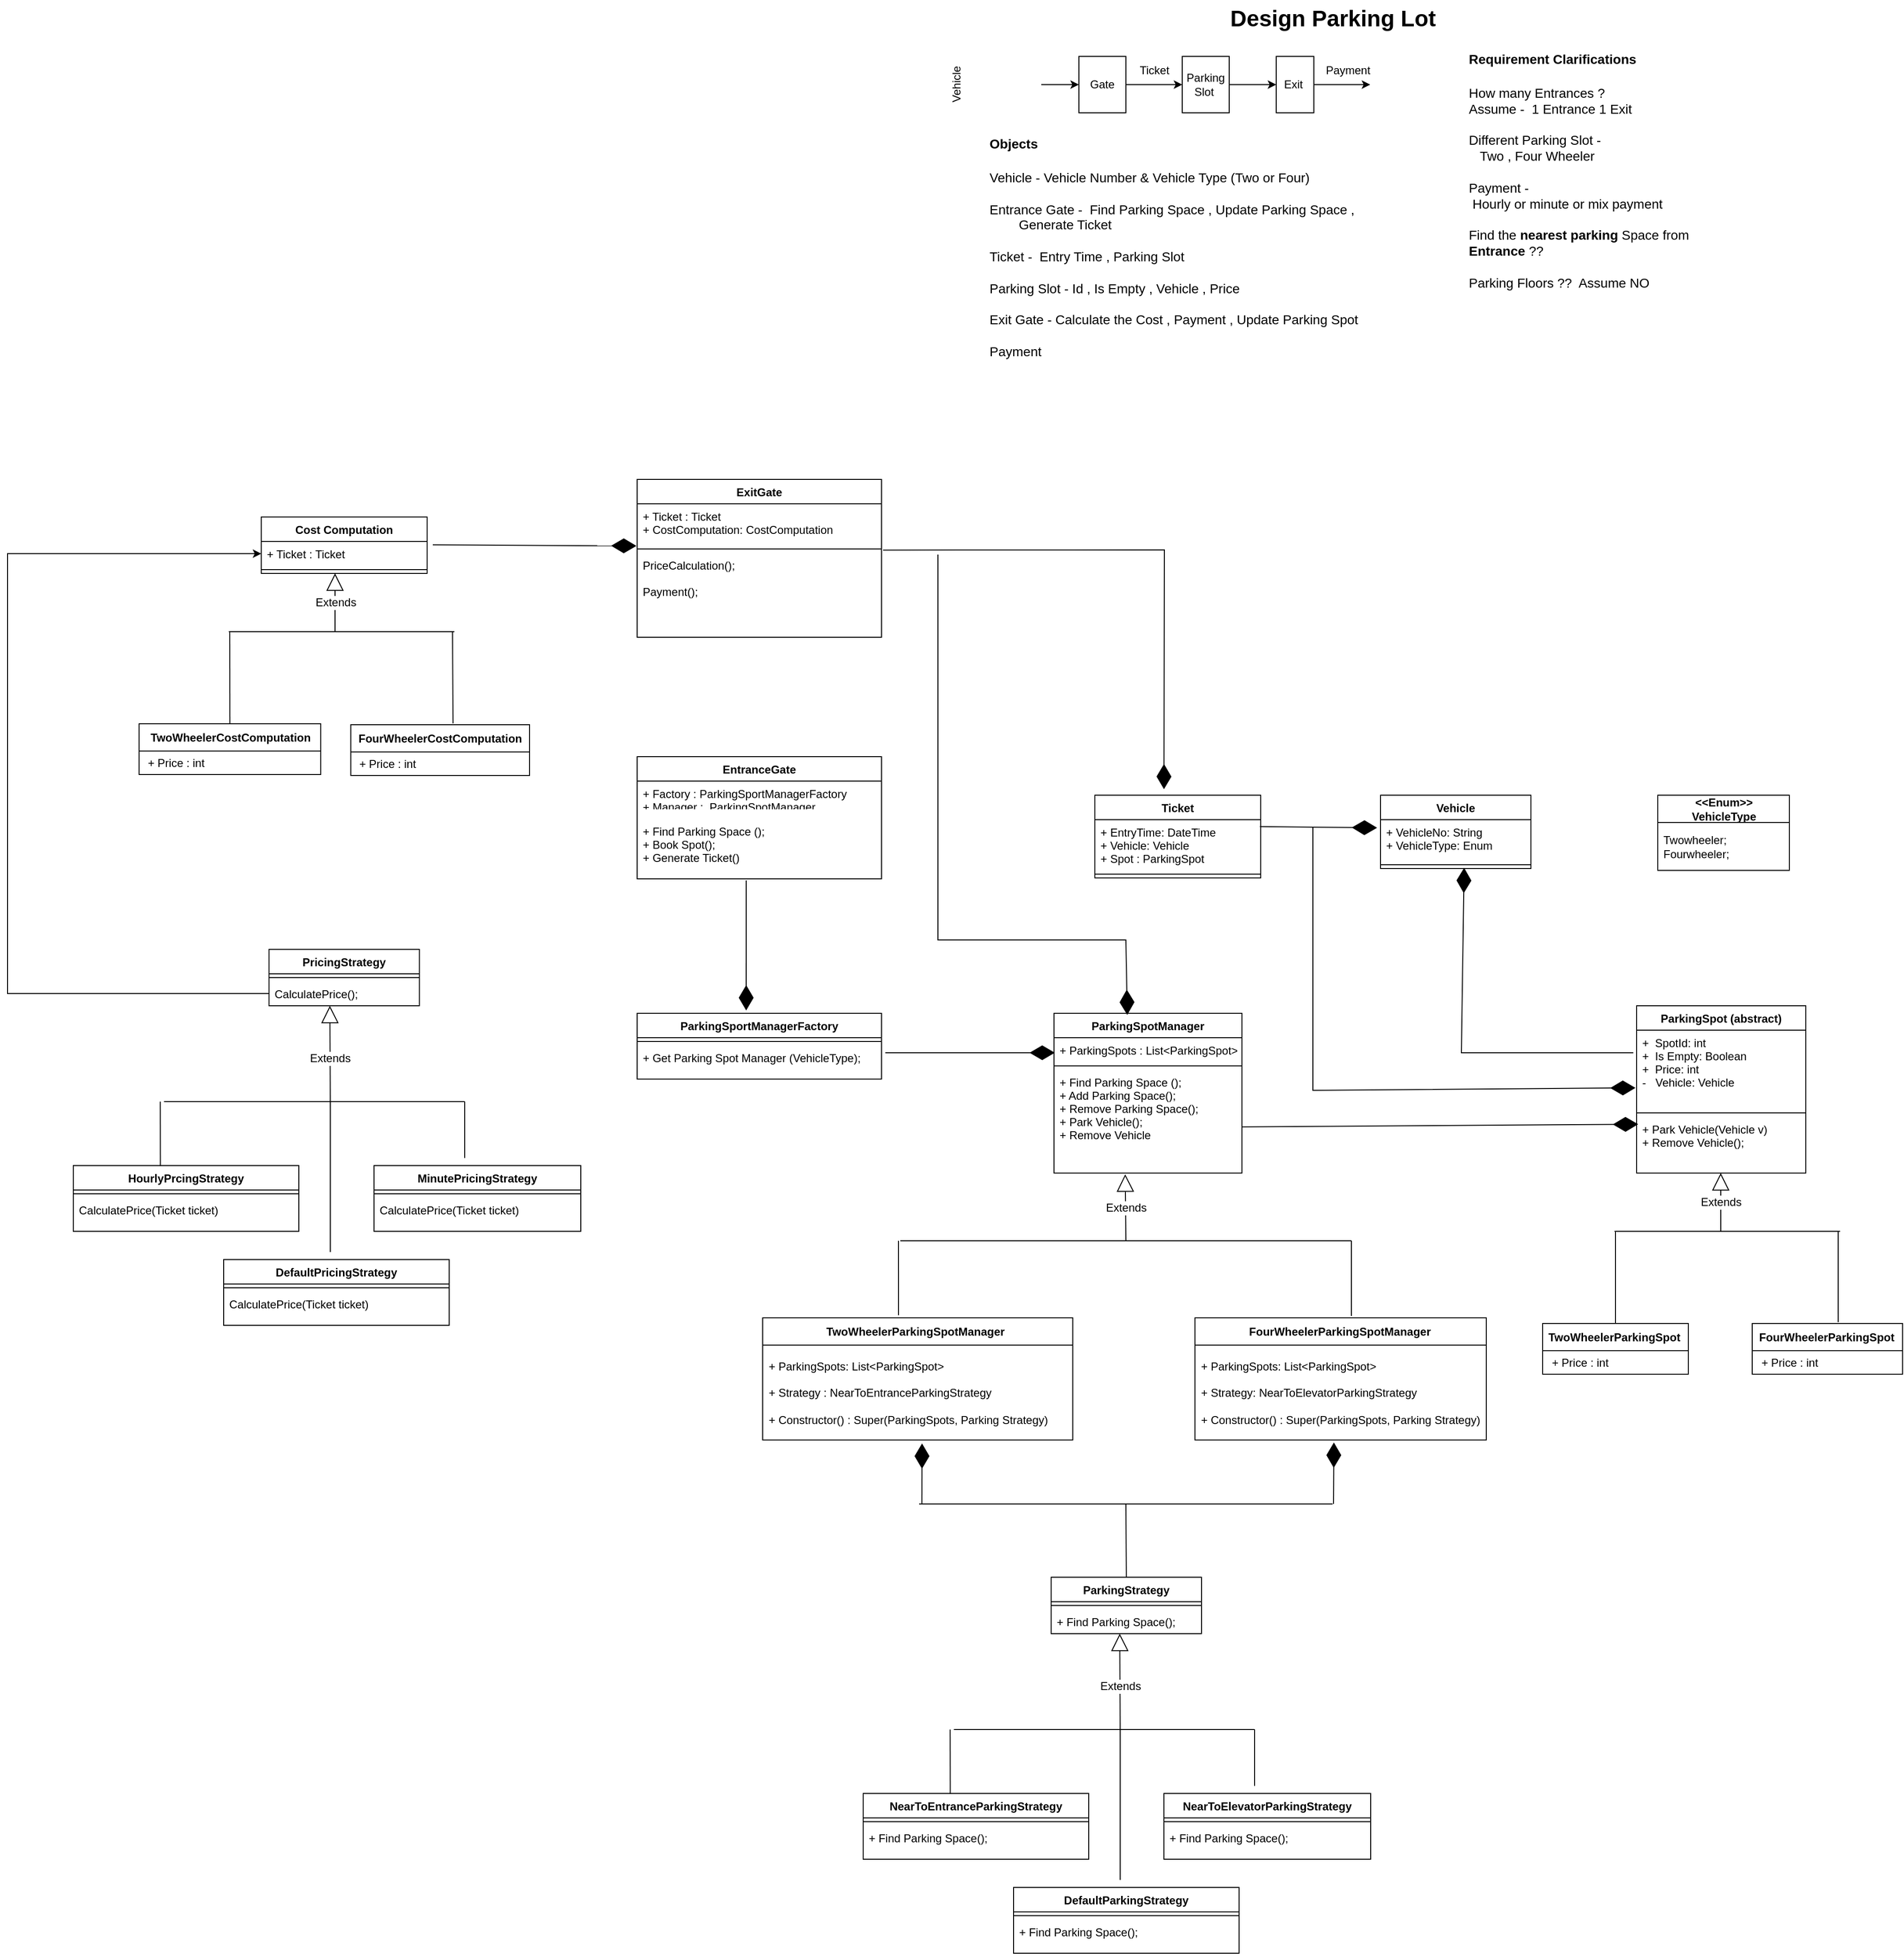 <mxfile version="20.8.8" type="github">
  <diagram name="Page-1" id="c4acf3e9-155e-7222-9cf6-157b1a14988f">
    <mxGraphModel dx="3291" dy="689" grid="1" gridSize="10" guides="1" tooltips="1" connect="1" arrows="1" fold="1" page="1" pageScale="1" pageWidth="850" pageHeight="1100" background="none" math="0" shadow="0">
      <root>
        <mxCell id="0" />
        <mxCell id="1" parent="0" />
        <mxCell id="zCFs2bRSD1R6RlgsWCKW-6" value="" style="edgeStyle=orthogonalEdgeStyle;rounded=0;orthogonalLoop=1;jettySize=auto;html=1;" edge="1" parent="1" source="zCFs2bRSD1R6RlgsWCKW-3" target="zCFs2bRSD1R6RlgsWCKW-5">
          <mxGeometry relative="1" as="geometry" />
        </mxCell>
        <mxCell id="zCFs2bRSD1R6RlgsWCKW-3" value="" style="shape=image;html=1;verticalAlign=top;verticalLabelPosition=bottom;labelBackgroundColor=#ffffff;imageAspect=0;aspect=fixed;image=https://cdn4.iconfinder.com/data/icons/transportation-and-vehicle/128/Transportation_And_Vehicle_3-10-128.png" vertex="1" parent="1">
          <mxGeometry x="30" y="50" width="80" height="80" as="geometry" />
        </mxCell>
        <mxCell id="zCFs2bRSD1R6RlgsWCKW-11" value="" style="edgeStyle=orthogonalEdgeStyle;rounded=0;orthogonalLoop=1;jettySize=auto;html=1;" edge="1" parent="1" source="zCFs2bRSD1R6RlgsWCKW-5" target="zCFs2bRSD1R6RlgsWCKW-9">
          <mxGeometry relative="1" as="geometry" />
        </mxCell>
        <mxCell id="zCFs2bRSD1R6RlgsWCKW-5" value="Gate" style="whiteSpace=wrap;html=1;" vertex="1" parent="1">
          <mxGeometry x="150" y="60" width="50" height="60" as="geometry" />
        </mxCell>
        <mxCell id="zCFs2bRSD1R6RlgsWCKW-7" value="Ticket" style="text;html=1;align=center;verticalAlign=middle;resizable=0;points=[];autosize=1;strokeColor=none;fillColor=none;" vertex="1" parent="1">
          <mxGeometry x="200" y="60" width="60" height="30" as="geometry" />
        </mxCell>
        <mxCell id="zCFs2bRSD1R6RlgsWCKW-16" value="" style="edgeStyle=orthogonalEdgeStyle;rounded=0;orthogonalLoop=1;jettySize=auto;html=1;" edge="1" parent="1" source="zCFs2bRSD1R6RlgsWCKW-9" target="zCFs2bRSD1R6RlgsWCKW-12">
          <mxGeometry relative="1" as="geometry" />
        </mxCell>
        <mxCell id="zCFs2bRSD1R6RlgsWCKW-9" value="Parking Slot&amp;nbsp;" style="whiteSpace=wrap;html=1;" vertex="1" parent="1">
          <mxGeometry x="260" y="60" width="50" height="60" as="geometry" />
        </mxCell>
        <mxCell id="zCFs2bRSD1R6RlgsWCKW-17" value="" style="edgeStyle=orthogonalEdgeStyle;rounded=0;orthogonalLoop=1;jettySize=auto;html=1;" edge="1" parent="1" source="zCFs2bRSD1R6RlgsWCKW-12" target="zCFs2bRSD1R6RlgsWCKW-14">
          <mxGeometry relative="1" as="geometry" />
        </mxCell>
        <mxCell id="zCFs2bRSD1R6RlgsWCKW-12" value="Exit&amp;nbsp;" style="whiteSpace=wrap;html=1;" vertex="1" parent="1">
          <mxGeometry x="360" y="60" width="40" height="60" as="geometry" />
        </mxCell>
        <mxCell id="zCFs2bRSD1R6RlgsWCKW-14" value="" style="shape=image;html=1;verticalAlign=top;verticalLabelPosition=bottom;labelBackgroundColor=#ffffff;imageAspect=0;aspect=fixed;image=https://cdn4.iconfinder.com/data/icons/transportation-and-vehicle/128/Transportation_And_Vehicle_3-10-128.png" vertex="1" parent="1">
          <mxGeometry x="460" y="50" width="80" height="80" as="geometry" />
        </mxCell>
        <mxCell id="zCFs2bRSD1R6RlgsWCKW-18" value="Payment" style="text;html=1;align=center;verticalAlign=middle;resizable=0;points=[];autosize=1;strokeColor=none;fillColor=none;" vertex="1" parent="1">
          <mxGeometry x="401" y="60" width="70" height="30" as="geometry" />
        </mxCell>
        <mxCell id="zCFs2bRSD1R6RlgsWCKW-19" value="&lt;h1&gt;&lt;font style=&quot;font-size: 14px;&quot;&gt;Requirement Clarifications&lt;/font&gt;&lt;/h1&gt;&lt;div&gt;&lt;font style=&quot;font-size: 14px;&quot;&gt;How many Entrances ?&lt;/font&gt;&lt;/div&gt;&lt;div&gt;&lt;font style=&quot;font-size: 14px;&quot;&gt;Assume -&amp;nbsp;&amp;nbsp;&lt;/font&gt;&lt;span style=&quot;font-size: 14px; background-color: initial;&quot;&gt;1 Entrance&amp;nbsp;&lt;/span&gt;&lt;span style=&quot;font-size: 14px; background-color: initial;&quot;&gt;1 Exit&lt;/span&gt;&lt;/div&gt;&lt;div&gt;&lt;font style=&quot;font-size: 14px;&quot;&gt;&lt;br&gt;&lt;/font&gt;&lt;/div&gt;&lt;div&gt;&lt;font style=&quot;font-size: 14px;&quot;&gt;Different Parking Slot -&amp;nbsp;&lt;/font&gt;&lt;/div&gt;&lt;div&gt;&lt;font style=&quot;font-size: 14px;&quot;&gt;&amp;nbsp; &amp;nbsp;Two , Four Wheeler&amp;nbsp;&lt;/font&gt;&lt;/div&gt;&lt;div&gt;&lt;font style=&quot;font-size: 14px;&quot;&gt;&lt;br&gt;&lt;/font&gt;&lt;/div&gt;&lt;div&gt;&lt;font style=&quot;font-size: 14px;&quot;&gt;Payment -&amp;nbsp;&lt;/font&gt;&lt;/div&gt;&lt;div&gt;&lt;font style=&quot;font-size: 14px;&quot;&gt;&amp;nbsp;Hourly or minute or mix payment&lt;/font&gt;&lt;/div&gt;&lt;div&gt;&lt;font style=&quot;font-size: 14px;&quot;&gt;&lt;br&gt;&lt;/font&gt;&lt;/div&gt;&lt;div&gt;&lt;font style=&quot;font-size: 14px;&quot;&gt;Find the &lt;b&gt;nearest parking&lt;/b&gt; Space from &lt;b&gt;Entrance &lt;/b&gt;??&lt;/font&gt;&lt;/div&gt;&lt;div&gt;&lt;font style=&quot;font-size: 14px;&quot;&gt;&lt;br&gt;&lt;/font&gt;&lt;/div&gt;&lt;div&gt;&lt;font style=&quot;font-size: 14px;&quot;&gt;Parking Floors ??&amp;nbsp; Assume NO&amp;nbsp;&lt;/font&gt;&lt;/div&gt;&lt;div&gt;&lt;font style=&quot;font-size: 14px;&quot;&gt;&lt;br&gt;&lt;/font&gt;&lt;/div&gt;&lt;div&gt;&lt;font style=&quot;font-size: 14px;&quot;&gt;&lt;br&gt;&lt;/font&gt;&lt;/div&gt;" style="text;html=1;strokeColor=none;fillColor=none;spacing=5;spacingTop=-20;whiteSpace=wrap;overflow=hidden;rounded=0;" vertex="1" parent="1">
          <mxGeometry x="560" y="40" width="280" height="280" as="geometry" />
        </mxCell>
        <mxCell id="zCFs2bRSD1R6RlgsWCKW-20" value="&lt;h1&gt;&lt;font style=&quot;font-size: 14px;&quot;&gt;Objects&lt;/font&gt;&lt;/h1&gt;&lt;div&gt;&lt;font style=&quot;font-size: 14px;&quot;&gt;Vehicle - Vehicle Number &amp;amp; Vehicle Type (Two or Four)&lt;/font&gt;&lt;/div&gt;&lt;div&gt;&lt;font style=&quot;font-size: 14px;&quot;&gt;&lt;br&gt;&lt;/font&gt;&lt;/div&gt;&lt;div&gt;&lt;span style=&quot;font-size: 14px; background-color: initial;&quot;&gt;Entrance Gate -&amp;nbsp; Find Parking Space , Update Parking Space ,&amp;nbsp; &amp;nbsp; &amp;nbsp; &amp;nbsp; &lt;span style=&quot;white-space: pre;&quot;&gt;	&lt;/span&gt;&lt;span style=&quot;white-space: pre;&quot;&gt;	&lt;/span&gt;&lt;span style=&quot;white-space: pre;&quot;&gt;	&lt;/span&gt;&amp;nbsp; &amp;nbsp;Generate Ticket&lt;/span&gt;&lt;br&gt;&lt;/div&gt;&lt;div&gt;&lt;span style=&quot;font-size: 14px; background-color: initial;&quot;&gt;&lt;br&gt;&lt;/span&gt;&lt;/div&gt;&lt;div&gt;&lt;font style=&quot;font-size: 14px;&quot;&gt;Ticket -&amp;nbsp; Entry Time , Parking Slot&amp;nbsp;&lt;br&gt;&lt;/font&gt;&lt;/div&gt;&lt;div&gt;&lt;font style=&quot;font-size: 14px;&quot;&gt;&lt;br&gt;&lt;/font&gt;&lt;/div&gt;&lt;div&gt;&lt;font style=&quot;font-size: 14px;&quot;&gt;Parking Slot - Id , Is Empty , Vehicle , Price&lt;/font&gt;&lt;/div&gt;&lt;div&gt;&lt;font style=&quot;font-size: 14px;&quot;&gt;&lt;br&gt;&lt;/font&gt;&lt;/div&gt;&lt;div&gt;&lt;font style=&quot;font-size: 14px;&quot;&gt;Exit Gate - Calculate the Cost , Payment , Update Parking Spot&lt;/font&gt;&lt;/div&gt;&lt;div&gt;&lt;font style=&quot;font-size: 14px;&quot;&gt;&lt;br&gt;&lt;/font&gt;&lt;/div&gt;&lt;div&gt;&lt;font style=&quot;font-size: 14px;&quot;&gt;Payment&lt;/font&gt;&lt;/div&gt;" style="text;html=1;strokeColor=none;fillColor=none;spacing=5;spacingTop=-20;whiteSpace=wrap;overflow=hidden;rounded=0;" vertex="1" parent="1">
          <mxGeometry x="50" y="130" width="420" height="290" as="geometry" />
        </mxCell>
        <mxCell id="zCFs2bRSD1R6RlgsWCKW-21" value="&lt;font style=&quot;&quot;&gt;&lt;span style=&quot;font-size: 24px;&quot;&gt;&lt;b&gt;Design&lt;/b&gt;&lt;/span&gt;&lt;b style=&quot;font-size: 24px;&quot;&gt;&amp;nbsp;Parking Lot&lt;/b&gt;&lt;/font&gt;" style="text;html=1;align=center;verticalAlign=middle;resizable=0;points=[];autosize=1;strokeColor=none;fillColor=none;fontSize=14;" vertex="1" parent="1">
          <mxGeometry x="300" width="240" height="40" as="geometry" />
        </mxCell>
        <mxCell id="zCFs2bRSD1R6RlgsWCKW-23" value="Vehicle" style="text;html=1;align=center;verticalAlign=middle;resizable=0;points=[];autosize=1;strokeColor=none;fillColor=none;rotation=-90;" vertex="1" parent="1">
          <mxGeometry x="-10" y="75" width="60" height="30" as="geometry" />
        </mxCell>
        <mxCell id="zCFs2bRSD1R6RlgsWCKW-37" value="ParkingSpot (abstract)" style="swimlane;fontStyle=1;align=center;verticalAlign=top;childLayout=stackLayout;horizontal=1;startSize=26;horizontalStack=0;resizeParent=1;resizeParentMax=0;resizeLast=0;collapsible=1;marginBottom=0;fontSize=12;" vertex="1" parent="1">
          <mxGeometry x="743.5" y="1070" width="180" height="178" as="geometry">
            <mxRectangle x="390" y="550" width="110" height="30" as="alternateBounds" />
          </mxGeometry>
        </mxCell>
        <mxCell id="zCFs2bRSD1R6RlgsWCKW-38" value="+  SpotId: int&#xa;+  Is Empty: Boolean&#xa;+  Price: int&#xa;-   Vehicle: Vehicle&#xa;" style="text;strokeColor=none;fillColor=none;align=left;verticalAlign=top;spacingLeft=4;spacingRight=4;overflow=hidden;rotatable=0;points=[[0,0.5],[1,0.5]];portConstraint=eastwest;fontSize=12;" vertex="1" parent="zCFs2bRSD1R6RlgsWCKW-37">
          <mxGeometry y="26" width="180" height="84" as="geometry" />
        </mxCell>
        <mxCell id="zCFs2bRSD1R6RlgsWCKW-39" value="" style="line;strokeWidth=1;fillColor=none;align=left;verticalAlign=middle;spacingTop=-1;spacingLeft=3;spacingRight=3;rotatable=0;labelPosition=right;points=[];portConstraint=eastwest;strokeColor=inherit;fontSize=12;" vertex="1" parent="zCFs2bRSD1R6RlgsWCKW-37">
          <mxGeometry y="110" width="180" height="8" as="geometry" />
        </mxCell>
        <mxCell id="zCFs2bRSD1R6RlgsWCKW-40" value="+ Park Vehicle(Vehicle v)&#xa;+ Remove Vehicle();" style="text;strokeColor=none;fillColor=none;align=left;verticalAlign=top;spacingLeft=4;spacingRight=4;overflow=hidden;rotatable=0;points=[[0,0.5],[1,0.5]];portConstraint=eastwest;fontSize=12;" vertex="1" parent="zCFs2bRSD1R6RlgsWCKW-37">
          <mxGeometry y="118" width="180" height="60" as="geometry" />
        </mxCell>
        <mxCell id="zCFs2bRSD1R6RlgsWCKW-42" value="TwoWheelerParkingSpot&amp;nbsp;" style="swimlane;fontStyle=1;align=center;verticalAlign=middle;childLayout=stackLayout;horizontal=1;startSize=29;horizontalStack=0;resizeParent=1;resizeParentMax=0;resizeLast=0;collapsible=0;marginBottom=0;html=1;fontSize=12;" vertex="1" parent="1">
          <mxGeometry x="643.5" y="1408" width="155" height="54" as="geometry" />
        </mxCell>
        <mxCell id="zCFs2bRSD1R6RlgsWCKW-44" value="&amp;nbsp;+ Price : int" style="text;html=1;strokeColor=none;fillColor=none;align=left;verticalAlign=middle;spacingLeft=4;spacingRight=4;overflow=hidden;rotatable=0;points=[[0,0.5],[1,0.5]];portConstraint=eastwest;fontSize=12;" vertex="1" parent="zCFs2bRSD1R6RlgsWCKW-42">
          <mxGeometry y="29" width="155" height="25" as="geometry" />
        </mxCell>
        <mxCell id="zCFs2bRSD1R6RlgsWCKW-45" value="FourWheelerParkingSpot&amp;nbsp;" style="swimlane;fontStyle=1;align=center;verticalAlign=middle;childLayout=stackLayout;horizontal=1;startSize=29;horizontalStack=0;resizeParent=1;resizeParentMax=0;resizeLast=0;collapsible=0;marginBottom=0;html=1;fontSize=12;" vertex="1" parent="1">
          <mxGeometry x="866.5" y="1408" width="160" height="54" as="geometry" />
        </mxCell>
        <mxCell id="zCFs2bRSD1R6RlgsWCKW-47" value="&amp;nbsp;+ Price : int" style="text;html=1;strokeColor=none;fillColor=none;align=left;verticalAlign=middle;spacingLeft=4;spacingRight=4;overflow=hidden;rotatable=0;points=[[0,0.5],[1,0.5]];portConstraint=eastwest;fontSize=12;" vertex="1" parent="zCFs2bRSD1R6RlgsWCKW-45">
          <mxGeometry y="29" width="160" height="25" as="geometry" />
        </mxCell>
        <mxCell id="zCFs2bRSD1R6RlgsWCKW-59" value="ParkingSpotManager" style="swimlane;fontStyle=1;align=center;verticalAlign=top;childLayout=stackLayout;horizontal=1;startSize=26;horizontalStack=0;resizeParent=1;resizeParentMax=0;resizeLast=0;collapsible=1;marginBottom=0;fontSize=12;" vertex="1" parent="1">
          <mxGeometry x="123.5" y="1078" width="200" height="170" as="geometry" />
        </mxCell>
        <mxCell id="zCFs2bRSD1R6RlgsWCKW-60" value="+ ParkingSpots : List&lt;ParkingSpot&gt;" style="text;strokeColor=none;fillColor=none;align=left;verticalAlign=top;spacingLeft=4;spacingRight=4;overflow=hidden;rotatable=0;points=[[0,0.5],[1,0.5]];portConstraint=eastwest;fontSize=12;" vertex="1" parent="zCFs2bRSD1R6RlgsWCKW-59">
          <mxGeometry y="26" width="200" height="26" as="geometry" />
        </mxCell>
        <mxCell id="zCFs2bRSD1R6RlgsWCKW-61" value="" style="line;strokeWidth=1;fillColor=none;align=left;verticalAlign=middle;spacingTop=-1;spacingLeft=3;spacingRight=3;rotatable=0;labelPosition=right;points=[];portConstraint=eastwest;strokeColor=inherit;fontSize=12;" vertex="1" parent="zCFs2bRSD1R6RlgsWCKW-59">
          <mxGeometry y="52" width="200" height="8" as="geometry" />
        </mxCell>
        <mxCell id="zCFs2bRSD1R6RlgsWCKW-62" value="+ Find Parking Space ();&#xa;+ Add Parking Space();&#xa;+ Remove Parking Space();&#xa;+ Park Vehicle();&#xa;+ Remove Vehicle" style="text;strokeColor=none;fillColor=none;align=left;verticalAlign=top;spacingLeft=4;spacingRight=4;overflow=hidden;rotatable=0;points=[[0,0.5],[1,0.5]];portConstraint=eastwest;fontSize=12;" vertex="1" parent="zCFs2bRSD1R6RlgsWCKW-59">
          <mxGeometry y="60" width="200" height="110" as="geometry" />
        </mxCell>
        <mxCell id="zCFs2bRSD1R6RlgsWCKW-63" value="TwoWheelerParkingSpotManager&amp;nbsp;&amp;nbsp;" style="swimlane;fontStyle=1;align=center;verticalAlign=middle;childLayout=stackLayout;horizontal=1;startSize=29;horizontalStack=0;resizeParent=1;resizeParentMax=0;resizeLast=0;collapsible=0;marginBottom=0;html=1;fontSize=12;" vertex="1" parent="1">
          <mxGeometry x="-186.5" y="1402" width="330" height="130" as="geometry" />
        </mxCell>
        <mxCell id="zCFs2bRSD1R6RlgsWCKW-64" value="+ ParkingSpots: List&amp;lt;ParkingSpot&amp;gt;&lt;br&gt;&lt;br&gt;+ Strategy : NearToEntranceParkingStrategy&lt;br&gt;&lt;br&gt;+ Constructor() : Super(ParkingSpots, Parking Strategy)" style="text;html=1;strokeColor=none;fillColor=none;align=left;verticalAlign=middle;spacingLeft=4;spacingRight=4;overflow=hidden;rotatable=0;points=[[0,0.5],[1,0.5]];portConstraint=eastwest;fontSize=12;" vertex="1" parent="zCFs2bRSD1R6RlgsWCKW-63">
          <mxGeometry y="29" width="330" height="101" as="geometry" />
        </mxCell>
        <mxCell id="zCFs2bRSD1R6RlgsWCKW-65" value="FourWheelerParkingSpotManager&amp;nbsp;" style="swimlane;fontStyle=1;align=center;verticalAlign=middle;childLayout=stackLayout;horizontal=1;startSize=29;horizontalStack=0;resizeParent=1;resizeParentMax=0;resizeLast=0;collapsible=0;marginBottom=0;html=1;fontSize=12;" vertex="1" parent="1">
          <mxGeometry x="273.5" y="1402" width="310" height="130" as="geometry" />
        </mxCell>
        <mxCell id="zCFs2bRSD1R6RlgsWCKW-66" value="+ ParkingSpots: List&amp;lt;ParkingSpot&amp;gt;&lt;br&gt;&lt;br&gt;+ Strategy: NearToElevatorParkingStrategy&lt;br&gt;&lt;br&gt;+ Constructor() : Super(ParkingSpots, Parking Strategy)" style="text;html=1;strokeColor=none;fillColor=none;align=left;verticalAlign=middle;spacingLeft=4;spacingRight=4;overflow=hidden;rotatable=0;points=[[0,0.5],[1,0.5]];portConstraint=eastwest;fontSize=12;" vertex="1" parent="zCFs2bRSD1R6RlgsWCKW-65">
          <mxGeometry y="29" width="310" height="101" as="geometry" />
        </mxCell>
        <mxCell id="zCFs2bRSD1R6RlgsWCKW-70" value="" style="endArrow=diamondThin;endFill=1;endSize=24;html=1;rounded=0;fontSize=12;entryX=0.009;entryY=0.834;entryDx=0;entryDy=0;exitX=0.998;exitY=0.281;exitDx=0;exitDy=0;exitPerimeter=0;entryPerimeter=0;" edge="1" parent="1">
          <mxGeometry width="160" relative="1" as="geometry">
            <mxPoint x="323.1" y="1198.91" as="sourcePoint" />
            <mxPoint x="745.12" y="1196.056" as="targetPoint" />
          </mxGeometry>
        </mxCell>
        <mxCell id="zCFs2bRSD1R6RlgsWCKW-72" value="ParkingStrategy" style="swimlane;fontStyle=1;align=center;verticalAlign=top;childLayout=stackLayout;horizontal=1;startSize=26;horizontalStack=0;resizeParent=1;resizeParentMax=0;resizeLast=0;collapsible=1;marginBottom=0;fontSize=12;" vertex="1" parent="1">
          <mxGeometry x="120.5" y="1678" width="160" height="60" as="geometry" />
        </mxCell>
        <mxCell id="zCFs2bRSD1R6RlgsWCKW-74" value="" style="line;strokeWidth=1;fillColor=none;align=left;verticalAlign=middle;spacingTop=-1;spacingLeft=3;spacingRight=3;rotatable=0;labelPosition=right;points=[];portConstraint=eastwest;strokeColor=inherit;fontSize=12;" vertex="1" parent="zCFs2bRSD1R6RlgsWCKW-72">
          <mxGeometry y="26" width="160" height="8" as="geometry" />
        </mxCell>
        <mxCell id="zCFs2bRSD1R6RlgsWCKW-75" value="+ Find Parking Space();" style="text;strokeColor=none;fillColor=none;align=left;verticalAlign=top;spacingLeft=4;spacingRight=4;overflow=hidden;rotatable=0;points=[[0,0.5],[1,0.5]];portConstraint=eastwest;fontSize=12;" vertex="1" parent="zCFs2bRSD1R6RlgsWCKW-72">
          <mxGeometry y="34" width="160" height="26" as="geometry" />
        </mxCell>
        <mxCell id="zCFs2bRSD1R6RlgsWCKW-76" value="NearToEntranceParkingStrategy" style="swimlane;fontStyle=1;align=center;verticalAlign=top;childLayout=stackLayout;horizontal=1;startSize=26;horizontalStack=0;resizeParent=1;resizeParentMax=0;resizeLast=0;collapsible=1;marginBottom=0;fontSize=12;" vertex="1" parent="1">
          <mxGeometry x="-79.5" y="1908" width="240" height="70" as="geometry" />
        </mxCell>
        <mxCell id="zCFs2bRSD1R6RlgsWCKW-78" value="" style="line;strokeWidth=1;fillColor=none;align=left;verticalAlign=middle;spacingTop=-1;spacingLeft=3;spacingRight=3;rotatable=0;labelPosition=right;points=[];portConstraint=eastwest;strokeColor=inherit;fontSize=12;" vertex="1" parent="zCFs2bRSD1R6RlgsWCKW-76">
          <mxGeometry y="26" width="240" height="8" as="geometry" />
        </mxCell>
        <mxCell id="zCFs2bRSD1R6RlgsWCKW-79" value="+ Find Parking Space();" style="text;strokeColor=none;fillColor=none;align=left;verticalAlign=top;spacingLeft=4;spacingRight=4;overflow=hidden;rotatable=0;points=[[0,0.5],[1,0.5]];portConstraint=eastwest;fontSize=12;" vertex="1" parent="zCFs2bRSD1R6RlgsWCKW-76">
          <mxGeometry y="34" width="240" height="36" as="geometry" />
        </mxCell>
        <mxCell id="zCFs2bRSD1R6RlgsWCKW-80" value="NearToElevatorParkingStrategy" style="swimlane;fontStyle=1;align=center;verticalAlign=top;childLayout=stackLayout;horizontal=1;startSize=26;horizontalStack=0;resizeParent=1;resizeParentMax=0;resizeLast=0;collapsible=1;marginBottom=0;fontSize=12;" vertex="1" parent="1">
          <mxGeometry x="240.5" y="1908" width="220" height="70" as="geometry" />
        </mxCell>
        <mxCell id="zCFs2bRSD1R6RlgsWCKW-81" value="" style="line;strokeWidth=1;fillColor=none;align=left;verticalAlign=middle;spacingTop=-1;spacingLeft=3;spacingRight=3;rotatable=0;labelPosition=right;points=[];portConstraint=eastwest;strokeColor=inherit;fontSize=12;" vertex="1" parent="zCFs2bRSD1R6RlgsWCKW-80">
          <mxGeometry y="26" width="220" height="8" as="geometry" />
        </mxCell>
        <mxCell id="zCFs2bRSD1R6RlgsWCKW-82" value="+ Find Parking Space();" style="text;strokeColor=none;fillColor=none;align=left;verticalAlign=top;spacingLeft=4;spacingRight=4;overflow=hidden;rotatable=0;points=[[0,0.5],[1,0.5]];portConstraint=eastwest;fontSize=12;" vertex="1" parent="zCFs2bRSD1R6RlgsWCKW-80">
          <mxGeometry y="34" width="220" height="36" as="geometry" />
        </mxCell>
        <mxCell id="zCFs2bRSD1R6RlgsWCKW-83" value="DefaultParkingStrategy" style="swimlane;fontStyle=1;align=center;verticalAlign=top;childLayout=stackLayout;horizontal=1;startSize=26;horizontalStack=0;resizeParent=1;resizeParentMax=0;resizeLast=0;collapsible=1;marginBottom=0;fontSize=12;" vertex="1" parent="1">
          <mxGeometry x="80.5" y="2008" width="240" height="70" as="geometry" />
        </mxCell>
        <mxCell id="zCFs2bRSD1R6RlgsWCKW-84" value="" style="line;strokeWidth=1;fillColor=none;align=left;verticalAlign=middle;spacingTop=-1;spacingLeft=3;spacingRight=3;rotatable=0;labelPosition=right;points=[];portConstraint=eastwest;strokeColor=inherit;fontSize=12;" vertex="1" parent="zCFs2bRSD1R6RlgsWCKW-83">
          <mxGeometry y="26" width="240" height="8" as="geometry" />
        </mxCell>
        <mxCell id="zCFs2bRSD1R6RlgsWCKW-85" value="+ Find Parking Space();" style="text;strokeColor=none;fillColor=none;align=left;verticalAlign=top;spacingLeft=4;spacingRight=4;overflow=hidden;rotatable=0;points=[[0,0.5],[1,0.5]];portConstraint=eastwest;fontSize=12;" vertex="1" parent="zCFs2bRSD1R6RlgsWCKW-83">
          <mxGeometry y="34" width="240" height="36" as="geometry" />
        </mxCell>
        <mxCell id="zCFs2bRSD1R6RlgsWCKW-89" value="" style="endArrow=diamondThin;endFill=1;endSize=24;html=1;rounded=0;fontSize=12;entryX=0.514;entryY=1.036;entryDx=0;entryDy=0;entryPerimeter=0;" edge="1" parent="1" target="zCFs2bRSD1R6RlgsWCKW-64">
          <mxGeometry width="160" relative="1" as="geometry">
            <mxPoint x="-17" y="1600" as="sourcePoint" />
            <mxPoint x="753.5" y="1216.656" as="targetPoint" />
          </mxGeometry>
        </mxCell>
        <mxCell id="zCFs2bRSD1R6RlgsWCKW-90" value="" style="endArrow=diamondThin;endFill=1;endSize=24;html=1;rounded=0;fontSize=12;entryX=0.477;entryY=1.026;entryDx=0;entryDy=0;entryPerimeter=0;" edge="1" parent="1" target="zCFs2bRSD1R6RlgsWCKW-66">
          <mxGeometry width="160" relative="1" as="geometry">
            <mxPoint x="421" y="1600" as="sourcePoint" />
            <mxPoint x="-6.88" y="1545.636" as="targetPoint" />
          </mxGeometry>
        </mxCell>
        <mxCell id="zCFs2bRSD1R6RlgsWCKW-91" value="Vehicle" style="swimlane;fontStyle=1;align=center;verticalAlign=top;childLayout=stackLayout;horizontal=1;startSize=26;horizontalStack=0;resizeParent=1;resizeParentMax=0;resizeLast=0;collapsible=1;marginBottom=0;fontSize=12;" vertex="1" parent="1">
          <mxGeometry x="471" y="846" width="160" height="78" as="geometry" />
        </mxCell>
        <mxCell id="zCFs2bRSD1R6RlgsWCKW-92" value="+ VehicleNo: String&#xa;+ VehicleType: Enum" style="text;strokeColor=none;fillColor=none;align=left;verticalAlign=top;spacingLeft=4;spacingRight=4;overflow=hidden;rotatable=0;points=[[0,0.5],[1,0.5]];portConstraint=eastwest;fontSize=12;" vertex="1" parent="zCFs2bRSD1R6RlgsWCKW-91">
          <mxGeometry y="26" width="160" height="44" as="geometry" />
        </mxCell>
        <mxCell id="zCFs2bRSD1R6RlgsWCKW-93" value="" style="line;strokeWidth=1;fillColor=none;align=left;verticalAlign=middle;spacingTop=-1;spacingLeft=3;spacingRight=3;rotatable=0;labelPosition=right;points=[];portConstraint=eastwest;strokeColor=inherit;fontSize=12;" vertex="1" parent="zCFs2bRSD1R6RlgsWCKW-91">
          <mxGeometry y="70" width="160" height="8" as="geometry" />
        </mxCell>
        <mxCell id="zCFs2bRSD1R6RlgsWCKW-95" value="&amp;lt;&amp;lt;Enum&amp;gt;&amp;gt;&lt;br&gt;VehicleType" style="swimlane;fontStyle=1;align=center;verticalAlign=middle;childLayout=stackLayout;horizontal=1;startSize=29;horizontalStack=0;resizeParent=1;resizeParentMax=0;resizeLast=0;collapsible=0;marginBottom=0;html=1;fontSize=12;" vertex="1" parent="1">
          <mxGeometry x="766" y="846" width="140" height="80" as="geometry" />
        </mxCell>
        <mxCell id="zCFs2bRSD1R6RlgsWCKW-97" value="Twowheeler;&lt;br&gt;Fourwheeler;" style="text;html=1;strokeColor=none;fillColor=none;align=left;verticalAlign=middle;spacingLeft=4;spacingRight=4;overflow=hidden;rotatable=0;points=[[0,0.5],[1,0.5]];portConstraint=eastwest;fontSize=12;" vertex="1" parent="zCFs2bRSD1R6RlgsWCKW-95">
          <mxGeometry y="29" width="140" height="51" as="geometry" />
        </mxCell>
        <mxCell id="zCFs2bRSD1R6RlgsWCKW-98" value="" style="endArrow=diamondThin;endFill=1;endSize=24;html=1;rounded=0;fontSize=12;entryX=0.556;entryY=0.913;entryDx=0;entryDy=0;entryPerimeter=0;" edge="1" parent="1" target="zCFs2bRSD1R6RlgsWCKW-93">
          <mxGeometry width="160" relative="1" as="geometry">
            <mxPoint x="740" y="1120" as="sourcePoint" />
            <mxPoint x="570" y="930" as="targetPoint" />
            <Array as="points">
              <mxPoint x="557" y="1120" />
            </Array>
          </mxGeometry>
        </mxCell>
        <mxCell id="zCFs2bRSD1R6RlgsWCKW-99" value="Ticket" style="swimlane;fontStyle=1;align=center;verticalAlign=top;childLayout=stackLayout;horizontal=1;startSize=26;horizontalStack=0;resizeParent=1;resizeParentMax=0;resizeLast=0;collapsible=1;marginBottom=0;fontSize=12;" vertex="1" parent="1">
          <mxGeometry x="167" y="846" width="176.5" height="88" as="geometry" />
        </mxCell>
        <mxCell id="zCFs2bRSD1R6RlgsWCKW-100" value="+ EntryTime: DateTime&#xa;+ Vehicle: Vehicle&#xa;+ Spot : ParkingSpot&#xa;" style="text;strokeColor=none;fillColor=none;align=left;verticalAlign=top;spacingLeft=4;spacingRight=4;overflow=hidden;rotatable=0;points=[[0,0.5],[1,0.5]];portConstraint=eastwest;fontSize=12;" vertex="1" parent="zCFs2bRSD1R6RlgsWCKW-99">
          <mxGeometry y="26" width="176.5" height="54" as="geometry" />
        </mxCell>
        <mxCell id="zCFs2bRSD1R6RlgsWCKW-101" value="" style="line;strokeWidth=1;fillColor=none;align=left;verticalAlign=middle;spacingTop=-1;spacingLeft=3;spacingRight=3;rotatable=0;labelPosition=right;points=[];portConstraint=eastwest;strokeColor=inherit;fontSize=12;" vertex="1" parent="zCFs2bRSD1R6RlgsWCKW-99">
          <mxGeometry y="80" width="176.5" height="8" as="geometry" />
        </mxCell>
        <mxCell id="zCFs2bRSD1R6RlgsWCKW-103" value="" style="endArrow=diamondThin;endFill=1;endSize=24;html=1;rounded=0;fontSize=12;entryX=-0.023;entryY=0.197;entryDx=0;entryDy=0;exitX=0.995;exitY=0.136;exitDx=0;exitDy=0;exitPerimeter=0;entryPerimeter=0;" edge="1" parent="1" source="zCFs2bRSD1R6RlgsWCKW-100" target="zCFs2bRSD1R6RlgsWCKW-92">
          <mxGeometry width="160" relative="1" as="geometry">
            <mxPoint x="837.38" y="1078.042" as="sourcePoint" />
            <mxPoint x="567.36" y="934" as="targetPoint" />
          </mxGeometry>
        </mxCell>
        <mxCell id="zCFs2bRSD1R6RlgsWCKW-104" value="" style="endArrow=diamondThin;endFill=1;endSize=24;html=1;rounded=0;fontSize=12;entryX=-0.001;entryY=0.254;entryDx=0;entryDy=0;entryPerimeter=0;" edge="1" parent="1">
          <mxGeometry width="160" relative="1" as="geometry">
            <mxPoint x="399" y="880" as="sourcePoint" />
            <mxPoint x="742.32" y="1157.336" as="targetPoint" />
            <Array as="points">
              <mxPoint x="399" y="1160" />
            </Array>
          </mxGeometry>
        </mxCell>
        <mxCell id="zCFs2bRSD1R6RlgsWCKW-105" value="" style="endArrow=none;html=1;rounded=0;fontSize=12;exitX=0.438;exitY=-0.021;exitDx=0;exitDy=0;exitPerimeter=0;" edge="1" parent="1" source="zCFs2bRSD1R6RlgsWCKW-63">
          <mxGeometry width="50" height="50" relative="1" as="geometry">
            <mxPoint x="290" y="1400" as="sourcePoint" />
            <mxPoint x="-42" y="1320" as="targetPoint" />
          </mxGeometry>
        </mxCell>
        <mxCell id="zCFs2bRSD1R6RlgsWCKW-106" value="" style="endArrow=none;html=1;rounded=0;fontSize=12;" edge="1" parent="1">
          <mxGeometry width="50" height="50" relative="1" as="geometry">
            <mxPoint x="-40" y="1320" as="sourcePoint" />
            <mxPoint x="440" y="1320" as="targetPoint" />
          </mxGeometry>
        </mxCell>
        <mxCell id="zCFs2bRSD1R6RlgsWCKW-107" value="" style="endArrow=none;html=1;rounded=0;fontSize=12;" edge="1" parent="1">
          <mxGeometry width="50" height="50" relative="1" as="geometry">
            <mxPoint x="440" y="1400" as="sourcePoint" />
            <mxPoint x="440" y="1320" as="targetPoint" />
          </mxGeometry>
        </mxCell>
        <mxCell id="zCFs2bRSD1R6RlgsWCKW-108" value="Extends" style="endArrow=block;endSize=16;endFill=0;html=1;rounded=0;fontSize=12;entryX=0.379;entryY=1.012;entryDx=0;entryDy=0;entryPerimeter=0;" edge="1" parent="1" target="zCFs2bRSD1R6RlgsWCKW-62">
          <mxGeometry width="160" relative="1" as="geometry">
            <mxPoint x="200" y="1320" as="sourcePoint" />
            <mxPoint x="400" y="1610" as="targetPoint" />
          </mxGeometry>
        </mxCell>
        <mxCell id="zCFs2bRSD1R6RlgsWCKW-112" value="Extends" style="endArrow=block;endSize=16;endFill=0;html=1;rounded=0;fontSize=12;entryX=0.379;entryY=1.012;entryDx=0;entryDy=0;entryPerimeter=0;" edge="1" parent="1">
          <mxGeometry width="160" relative="1" as="geometry">
            <mxPoint x="833" y="1310" as="sourcePoint" />
            <mxPoint x="833.0" y="1248" as="targetPoint" />
          </mxGeometry>
        </mxCell>
        <mxCell id="zCFs2bRSD1R6RlgsWCKW-113" value="" style="endArrow=none;html=1;rounded=0;fontSize=12;exitX=0.5;exitY=0;exitDx=0;exitDy=0;" edge="1" parent="1" source="zCFs2bRSD1R6RlgsWCKW-42">
          <mxGeometry width="50" height="50" relative="1" as="geometry">
            <mxPoint x="631.04" y="1389.27" as="sourcePoint" />
            <mxPoint x="721" y="1310" as="targetPoint" />
          </mxGeometry>
        </mxCell>
        <mxCell id="zCFs2bRSD1R6RlgsWCKW-114" value="" style="endArrow=none;html=1;rounded=0;fontSize=12;" edge="1" parent="1">
          <mxGeometry width="50" height="50" relative="1" as="geometry">
            <mxPoint x="720" y="1310" as="sourcePoint" />
            <mxPoint x="960" y="1310" as="targetPoint" />
          </mxGeometry>
        </mxCell>
        <mxCell id="zCFs2bRSD1R6RlgsWCKW-115" value="" style="endArrow=none;html=1;rounded=0;fontSize=12;exitX=0.572;exitY=-0.025;exitDx=0;exitDy=0;exitPerimeter=0;" edge="1" parent="1" source="zCFs2bRSD1R6RlgsWCKW-45">
          <mxGeometry width="50" height="50" relative="1" as="geometry">
            <mxPoint x="1113" y="1390.0" as="sourcePoint" />
            <mxPoint x="958" y="1310" as="targetPoint" />
          </mxGeometry>
        </mxCell>
        <mxCell id="zCFs2bRSD1R6RlgsWCKW-120" value="Extends" style="endArrow=block;endSize=16;endFill=0;html=1;rounded=0;fontSize=12;entryX=0.379;entryY=1.012;entryDx=0;entryDy=0;entryPerimeter=0;" edge="1" parent="1">
          <mxGeometry width="160" relative="1" as="geometry">
            <mxPoint x="194" y="1850" as="sourcePoint" />
            <mxPoint x="193.5" y="1738" as="targetPoint" />
          </mxGeometry>
        </mxCell>
        <mxCell id="zCFs2bRSD1R6RlgsWCKW-121" value="" style="endArrow=none;html=1;rounded=0;fontSize=12;exitX=0.386;exitY=0.009;exitDx=0;exitDy=0;exitPerimeter=0;" edge="1" parent="1" source="zCFs2bRSD1R6RlgsWCKW-76">
          <mxGeometry width="50" height="50" relative="1" as="geometry">
            <mxPoint x="81.5" y="1938" as="sourcePoint" />
            <mxPoint x="13" y="1840" as="targetPoint" />
          </mxGeometry>
        </mxCell>
        <mxCell id="zCFs2bRSD1R6RlgsWCKW-122" value="" style="endArrow=none;html=1;rounded=0;fontSize=12;" edge="1" parent="1">
          <mxGeometry width="50" height="50" relative="1" as="geometry">
            <mxPoint x="17" y="1840" as="sourcePoint" />
            <mxPoint x="337" y="1840" as="targetPoint" />
          </mxGeometry>
        </mxCell>
        <mxCell id="zCFs2bRSD1R6RlgsWCKW-123" value="" style="endArrow=none;html=1;rounded=0;fontSize=12;" edge="1" parent="1">
          <mxGeometry width="50" height="50" relative="1" as="geometry">
            <mxPoint x="337" y="1900" as="sourcePoint" />
            <mxPoint x="337" y="1840" as="targetPoint" />
          </mxGeometry>
        </mxCell>
        <mxCell id="zCFs2bRSD1R6RlgsWCKW-124" value="" style="endArrow=none;html=1;rounded=0;fontSize=12;" edge="1" parent="1">
          <mxGeometry width="50" height="50" relative="1" as="geometry">
            <mxPoint x="194" y="2000" as="sourcePoint" />
            <mxPoint x="194" y="1840" as="targetPoint" />
          </mxGeometry>
        </mxCell>
        <mxCell id="zCFs2bRSD1R6RlgsWCKW-125" value="" style="endArrow=none;html=1;rounded=0;fontSize=12;" edge="1" parent="1">
          <mxGeometry width="50" height="50" relative="1" as="geometry">
            <mxPoint x="-20" y="1600" as="sourcePoint" />
            <mxPoint x="420" y="1600" as="targetPoint" />
          </mxGeometry>
        </mxCell>
        <mxCell id="zCFs2bRSD1R6RlgsWCKW-126" value="" style="endArrow=none;html=1;rounded=0;fontSize=12;entryX=0.5;entryY=0;entryDx=0;entryDy=0;" edge="1" parent="1" target="zCFs2bRSD1R6RlgsWCKW-72">
          <mxGeometry width="50" height="50" relative="1" as="geometry">
            <mxPoint x="200" y="1600" as="sourcePoint" />
            <mxPoint x="731" y="1320.0" as="targetPoint" />
          </mxGeometry>
        </mxCell>
        <mxCell id="zCFs2bRSD1R6RlgsWCKW-127" value="ParkingSportManagerFactory" style="swimlane;fontStyle=1;align=center;verticalAlign=top;childLayout=stackLayout;horizontal=1;startSize=26;horizontalStack=0;resizeParent=1;resizeParentMax=0;resizeLast=0;collapsible=1;marginBottom=0;fontSize=12;" vertex="1" parent="1">
          <mxGeometry x="-320" y="1078" width="260" height="70" as="geometry" />
        </mxCell>
        <mxCell id="zCFs2bRSD1R6RlgsWCKW-129" value="" style="line;strokeWidth=1;fillColor=none;align=left;verticalAlign=middle;spacingTop=-1;spacingLeft=3;spacingRight=3;rotatable=0;labelPosition=right;points=[];portConstraint=eastwest;strokeColor=inherit;fontSize=12;" vertex="1" parent="zCFs2bRSD1R6RlgsWCKW-127">
          <mxGeometry y="26" width="260" height="8" as="geometry" />
        </mxCell>
        <mxCell id="zCFs2bRSD1R6RlgsWCKW-130" value="+ Get Parking Spot Manager (VehicleType);" style="text;strokeColor=none;fillColor=none;align=left;verticalAlign=top;spacingLeft=4;spacingRight=4;overflow=hidden;rotatable=0;points=[[0,0.5],[1,0.5]];portConstraint=eastwest;fontSize=12;" vertex="1" parent="zCFs2bRSD1R6RlgsWCKW-127">
          <mxGeometry y="34" width="260" height="36" as="geometry" />
        </mxCell>
        <mxCell id="zCFs2bRSD1R6RlgsWCKW-131" value="" style="endArrow=diamondThin;endFill=1;endSize=24;html=1;rounded=0;fontSize=12;entryX=0;entryY=0.5;entryDx=0;entryDy=0;" edge="1" parent="1">
          <mxGeometry width="160" relative="1" as="geometry">
            <mxPoint x="-56" y="1120" as="sourcePoint" />
            <mxPoint x="124.5" y="1120" as="targetPoint" />
          </mxGeometry>
        </mxCell>
        <mxCell id="zCFs2bRSD1R6RlgsWCKW-132" value="EntranceGate" style="swimlane;fontStyle=1;align=center;verticalAlign=top;childLayout=stackLayout;horizontal=1;startSize=26;horizontalStack=0;resizeParent=1;resizeParentMax=0;resizeLast=0;collapsible=1;marginBottom=0;fontSize=12;" vertex="1" parent="1">
          <mxGeometry x="-320" y="805" width="260" height="130" as="geometry" />
        </mxCell>
        <mxCell id="zCFs2bRSD1R6RlgsWCKW-133" value="+ Factory : ParkingSportManagerFactory&#xa;+ Manager :  ParkingSpotManager" style="text;strokeColor=none;fillColor=none;align=left;verticalAlign=top;spacingLeft=4;spacingRight=4;overflow=hidden;rotatable=0;points=[[0,0.5],[1,0.5]];portConstraint=eastwest;fontSize=12;" vertex="1" parent="zCFs2bRSD1R6RlgsWCKW-132">
          <mxGeometry y="26" width="260" height="26" as="geometry" />
        </mxCell>
        <mxCell id="zCFs2bRSD1R6RlgsWCKW-135" value="&#xa;+ Find Parking Space ();&#xa;+ Book Spot();&#xa;+ Generate Ticket()&#xa;&#xa;" style="text;strokeColor=none;fillColor=none;align=left;verticalAlign=top;spacingLeft=4;spacingRight=4;overflow=hidden;rotatable=0;points=[[0,0.5],[1,0.5]];portConstraint=eastwest;fontSize=12;" vertex="1" parent="zCFs2bRSD1R6RlgsWCKW-132">
          <mxGeometry y="52" width="260" height="78" as="geometry" />
        </mxCell>
        <mxCell id="zCFs2bRSD1R6RlgsWCKW-136" value="" style="endArrow=diamondThin;endFill=1;endSize=24;html=1;rounded=0;fontSize=12;exitX=0.454;exitY=1.021;exitDx=0;exitDy=0;exitPerimeter=0;" edge="1" parent="1">
          <mxGeometry width="160" relative="1" as="geometry">
            <mxPoint x="-203.96" y="936.638" as="sourcePoint" />
            <mxPoint x="-204" y="1075" as="targetPoint" />
          </mxGeometry>
        </mxCell>
        <mxCell id="zCFs2bRSD1R6RlgsWCKW-141" value="ExitGate" style="swimlane;fontStyle=1;align=center;verticalAlign=top;childLayout=stackLayout;horizontal=1;startSize=26;horizontalStack=0;resizeParent=1;resizeParentMax=0;resizeLast=0;collapsible=1;marginBottom=0;fontSize=12;" vertex="1" parent="1">
          <mxGeometry x="-320" y="510" width="260" height="168" as="geometry" />
        </mxCell>
        <mxCell id="zCFs2bRSD1R6RlgsWCKW-142" value="+ Ticket : Ticket&#xa;+ CostComputation: CostComputation" style="text;strokeColor=none;fillColor=none;align=left;verticalAlign=top;spacingLeft=4;spacingRight=4;overflow=hidden;rotatable=0;points=[[0,0.5],[1,0.5]];portConstraint=eastwest;fontSize=12;" vertex="1" parent="zCFs2bRSD1R6RlgsWCKW-141">
          <mxGeometry y="26" width="260" height="44" as="geometry" />
        </mxCell>
        <mxCell id="zCFs2bRSD1R6RlgsWCKW-143" value="" style="line;strokeWidth=1;fillColor=none;align=left;verticalAlign=middle;spacingTop=-1;spacingLeft=3;spacingRight=3;rotatable=0;labelPosition=right;points=[];portConstraint=eastwest;strokeColor=inherit;fontSize=12;" vertex="1" parent="zCFs2bRSD1R6RlgsWCKW-141">
          <mxGeometry y="70" width="260" height="8" as="geometry" />
        </mxCell>
        <mxCell id="zCFs2bRSD1R6RlgsWCKW-144" value="PriceCalculation();&#xa;&#xa;Payment();" style="text;strokeColor=none;fillColor=none;align=left;verticalAlign=top;spacingLeft=4;spacingRight=4;overflow=hidden;rotatable=0;points=[[0,0.5],[1,0.5]];portConstraint=eastwest;fontSize=12;" vertex="1" parent="zCFs2bRSD1R6RlgsWCKW-141">
          <mxGeometry y="78" width="260" height="90" as="geometry" />
        </mxCell>
        <mxCell id="zCFs2bRSD1R6RlgsWCKW-149" value="Cost Computation" style="swimlane;fontStyle=1;align=center;verticalAlign=top;childLayout=stackLayout;horizontal=1;startSize=26;horizontalStack=0;resizeParent=1;resizeParentMax=0;resizeLast=0;collapsible=1;marginBottom=0;fontSize=12;" vertex="1" parent="1">
          <mxGeometry x="-720" y="550" width="176.5" height="60" as="geometry" />
        </mxCell>
        <mxCell id="zCFs2bRSD1R6RlgsWCKW-150" value="+ Ticket : Ticket" style="text;strokeColor=none;fillColor=none;align=left;verticalAlign=top;spacingLeft=4;spacingRight=4;overflow=hidden;rotatable=0;points=[[0,0.5],[1,0.5]];portConstraint=eastwest;fontSize=12;" vertex="1" parent="zCFs2bRSD1R6RlgsWCKW-149">
          <mxGeometry y="26" width="176.5" height="26" as="geometry" />
        </mxCell>
        <mxCell id="zCFs2bRSD1R6RlgsWCKW-151" value="" style="line;strokeWidth=1;fillColor=none;align=left;verticalAlign=middle;spacingTop=-1;spacingLeft=3;spacingRight=3;rotatable=0;labelPosition=right;points=[];portConstraint=eastwest;strokeColor=inherit;fontSize=12;" vertex="1" parent="zCFs2bRSD1R6RlgsWCKW-149">
          <mxGeometry y="52" width="176.5" height="8" as="geometry" />
        </mxCell>
        <mxCell id="zCFs2bRSD1R6RlgsWCKW-157" value="TwoWheelerCostComputation" style="swimlane;fontStyle=1;align=center;verticalAlign=middle;childLayout=stackLayout;horizontal=1;startSize=29;horizontalStack=0;resizeParent=1;resizeParentMax=0;resizeLast=0;collapsible=0;marginBottom=0;html=1;fontSize=12;" vertex="1" parent="1">
          <mxGeometry x="-850" y="770" width="193.25" height="54" as="geometry" />
        </mxCell>
        <mxCell id="zCFs2bRSD1R6RlgsWCKW-158" value="&amp;nbsp;+ Price : int" style="text;html=1;strokeColor=none;fillColor=none;align=left;verticalAlign=middle;spacingLeft=4;spacingRight=4;overflow=hidden;rotatable=0;points=[[0,0.5],[1,0.5]];portConstraint=eastwest;fontSize=12;" vertex="1" parent="zCFs2bRSD1R6RlgsWCKW-157">
          <mxGeometry y="29" width="193.25" height="25" as="geometry" />
        </mxCell>
        <mxCell id="zCFs2bRSD1R6RlgsWCKW-159" value="FourWheelerCostComputation" style="swimlane;fontStyle=1;align=center;verticalAlign=middle;childLayout=stackLayout;horizontal=1;startSize=29;horizontalStack=0;resizeParent=1;resizeParentMax=0;resizeLast=0;collapsible=0;marginBottom=0;html=1;fontSize=12;" vertex="1" parent="1">
          <mxGeometry x="-624.75" y="771" width="190.25" height="54" as="geometry" />
        </mxCell>
        <mxCell id="zCFs2bRSD1R6RlgsWCKW-160" value="&amp;nbsp;+ Price : int" style="text;html=1;strokeColor=none;fillColor=none;align=left;verticalAlign=middle;spacingLeft=4;spacingRight=4;overflow=hidden;rotatable=0;points=[[0,0.5],[1,0.5]];portConstraint=eastwest;fontSize=12;" vertex="1" parent="zCFs2bRSD1R6RlgsWCKW-159">
          <mxGeometry y="29" width="190.25" height="25" as="geometry" />
        </mxCell>
        <mxCell id="zCFs2bRSD1R6RlgsWCKW-161" value="Extends" style="endArrow=block;endSize=16;endFill=0;html=1;rounded=0;fontSize=12;entryX=0.379;entryY=1.012;entryDx=0;entryDy=0;entryPerimeter=0;" edge="1" parent="1">
          <mxGeometry width="160" relative="1" as="geometry">
            <mxPoint x="-641.5" y="672" as="sourcePoint" />
            <mxPoint x="-641.5" y="610" as="targetPoint" />
          </mxGeometry>
        </mxCell>
        <mxCell id="zCFs2bRSD1R6RlgsWCKW-162" value="" style="endArrow=none;html=1;rounded=0;fontSize=12;exitX=0.5;exitY=0;exitDx=0;exitDy=0;" edge="1" parent="1" source="zCFs2bRSD1R6RlgsWCKW-157">
          <mxGeometry width="50" height="50" relative="1" as="geometry">
            <mxPoint x="-843.46" y="751.27" as="sourcePoint" />
            <mxPoint x="-753.5" y="672" as="targetPoint" />
          </mxGeometry>
        </mxCell>
        <mxCell id="zCFs2bRSD1R6RlgsWCKW-163" value="" style="endArrow=none;html=1;rounded=0;fontSize=12;" edge="1" parent="1">
          <mxGeometry width="50" height="50" relative="1" as="geometry">
            <mxPoint x="-754.5" y="672" as="sourcePoint" />
            <mxPoint x="-514.5" y="672" as="targetPoint" />
          </mxGeometry>
        </mxCell>
        <mxCell id="zCFs2bRSD1R6RlgsWCKW-164" value="" style="endArrow=none;html=1;rounded=0;fontSize=12;exitX=0.572;exitY=-0.025;exitDx=0;exitDy=0;exitPerimeter=0;" edge="1" parent="1" source="zCFs2bRSD1R6RlgsWCKW-159">
          <mxGeometry width="50" height="50" relative="1" as="geometry">
            <mxPoint x="-361.5" y="752.0" as="sourcePoint" />
            <mxPoint x="-516.5" y="672" as="targetPoint" />
          </mxGeometry>
        </mxCell>
        <mxCell id="zCFs2bRSD1R6RlgsWCKW-165" value="PricingStrategy" style="swimlane;fontStyle=1;align=center;verticalAlign=top;childLayout=stackLayout;horizontal=1;startSize=26;horizontalStack=0;resizeParent=1;resizeParentMax=0;resizeLast=0;collapsible=1;marginBottom=0;fontSize=12;" vertex="1" parent="1">
          <mxGeometry x="-711.75" y="1010" width="160" height="60" as="geometry" />
        </mxCell>
        <mxCell id="zCFs2bRSD1R6RlgsWCKW-166" value="" style="line;strokeWidth=1;fillColor=none;align=left;verticalAlign=middle;spacingTop=-1;spacingLeft=3;spacingRight=3;rotatable=0;labelPosition=right;points=[];portConstraint=eastwest;strokeColor=inherit;fontSize=12;" vertex="1" parent="zCFs2bRSD1R6RlgsWCKW-165">
          <mxGeometry y="26" width="160" height="8" as="geometry" />
        </mxCell>
        <mxCell id="zCFs2bRSD1R6RlgsWCKW-167" value="CalculatePrice();" style="text;strokeColor=none;fillColor=none;align=left;verticalAlign=top;spacingLeft=4;spacingRight=4;overflow=hidden;rotatable=0;points=[[0,0.5],[1,0.5]];portConstraint=eastwest;fontSize=12;" vertex="1" parent="zCFs2bRSD1R6RlgsWCKW-165">
          <mxGeometry y="34" width="160" height="26" as="geometry" />
        </mxCell>
        <mxCell id="zCFs2bRSD1R6RlgsWCKW-168" value="HourlyPrcingStrategy" style="swimlane;fontStyle=1;align=center;verticalAlign=top;childLayout=stackLayout;horizontal=1;startSize=26;horizontalStack=0;resizeParent=1;resizeParentMax=0;resizeLast=0;collapsible=1;marginBottom=0;fontSize=12;" vertex="1" parent="1">
          <mxGeometry x="-920" y="1240" width="240" height="70" as="geometry" />
        </mxCell>
        <mxCell id="zCFs2bRSD1R6RlgsWCKW-169" value="" style="line;strokeWidth=1;fillColor=none;align=left;verticalAlign=middle;spacingTop=-1;spacingLeft=3;spacingRight=3;rotatable=0;labelPosition=right;points=[];portConstraint=eastwest;strokeColor=inherit;fontSize=12;" vertex="1" parent="zCFs2bRSD1R6RlgsWCKW-168">
          <mxGeometry y="26" width="240" height="8" as="geometry" />
        </mxCell>
        <mxCell id="zCFs2bRSD1R6RlgsWCKW-170" value="CalculatePrice(Ticket ticket)" style="text;strokeColor=none;fillColor=none;align=left;verticalAlign=top;spacingLeft=4;spacingRight=4;overflow=hidden;rotatable=0;points=[[0,0.5],[1,0.5]];portConstraint=eastwest;fontSize=12;" vertex="1" parent="zCFs2bRSD1R6RlgsWCKW-168">
          <mxGeometry y="34" width="240" height="36" as="geometry" />
        </mxCell>
        <mxCell id="zCFs2bRSD1R6RlgsWCKW-171" value="MinutePricingStrategy" style="swimlane;fontStyle=1;align=center;verticalAlign=top;childLayout=stackLayout;horizontal=1;startSize=26;horizontalStack=0;resizeParent=1;resizeParentMax=0;resizeLast=0;collapsible=1;marginBottom=0;fontSize=12;" vertex="1" parent="1">
          <mxGeometry x="-600" y="1240" width="220" height="70" as="geometry" />
        </mxCell>
        <mxCell id="zCFs2bRSD1R6RlgsWCKW-172" value="" style="line;strokeWidth=1;fillColor=none;align=left;verticalAlign=middle;spacingTop=-1;spacingLeft=3;spacingRight=3;rotatable=0;labelPosition=right;points=[];portConstraint=eastwest;strokeColor=inherit;fontSize=12;" vertex="1" parent="zCFs2bRSD1R6RlgsWCKW-171">
          <mxGeometry y="26" width="220" height="8" as="geometry" />
        </mxCell>
        <mxCell id="zCFs2bRSD1R6RlgsWCKW-173" value="CalculatePrice(Ticket ticket)" style="text;strokeColor=none;fillColor=none;align=left;verticalAlign=top;spacingLeft=4;spacingRight=4;overflow=hidden;rotatable=0;points=[[0,0.5],[1,0.5]];portConstraint=eastwest;fontSize=12;" vertex="1" parent="zCFs2bRSD1R6RlgsWCKW-171">
          <mxGeometry y="34" width="220" height="36" as="geometry" />
        </mxCell>
        <mxCell id="zCFs2bRSD1R6RlgsWCKW-174" value="DefaultPricingStrategy" style="swimlane;fontStyle=1;align=center;verticalAlign=top;childLayout=stackLayout;horizontal=1;startSize=26;horizontalStack=0;resizeParent=1;resizeParentMax=0;resizeLast=0;collapsible=1;marginBottom=0;fontSize=12;" vertex="1" parent="1">
          <mxGeometry x="-760" y="1340" width="240" height="70" as="geometry" />
        </mxCell>
        <mxCell id="zCFs2bRSD1R6RlgsWCKW-175" value="" style="line;strokeWidth=1;fillColor=none;align=left;verticalAlign=middle;spacingTop=-1;spacingLeft=3;spacingRight=3;rotatable=0;labelPosition=right;points=[];portConstraint=eastwest;strokeColor=inherit;fontSize=12;" vertex="1" parent="zCFs2bRSD1R6RlgsWCKW-174">
          <mxGeometry y="26" width="240" height="8" as="geometry" />
        </mxCell>
        <mxCell id="zCFs2bRSD1R6RlgsWCKW-176" value="CalculatePrice(Ticket ticket)" style="text;strokeColor=none;fillColor=none;align=left;verticalAlign=top;spacingLeft=4;spacingRight=4;overflow=hidden;rotatable=0;points=[[0,0.5],[1,0.5]];portConstraint=eastwest;fontSize=12;" vertex="1" parent="zCFs2bRSD1R6RlgsWCKW-174">
          <mxGeometry y="34" width="240" height="36" as="geometry" />
        </mxCell>
        <mxCell id="zCFs2bRSD1R6RlgsWCKW-177" value="Extends" style="endArrow=block;endSize=16;endFill=0;html=1;rounded=0;fontSize=12;entryX=0.379;entryY=1.012;entryDx=0;entryDy=0;entryPerimeter=0;" edge="1" parent="1">
          <mxGeometry width="160" relative="1" as="geometry">
            <mxPoint x="-646.5" y="1182" as="sourcePoint" />
            <mxPoint x="-647" y="1070" as="targetPoint" />
          </mxGeometry>
        </mxCell>
        <mxCell id="zCFs2bRSD1R6RlgsWCKW-178" value="" style="endArrow=none;html=1;rounded=0;fontSize=12;exitX=0.386;exitY=0.009;exitDx=0;exitDy=0;exitPerimeter=0;" edge="1" parent="1" source="zCFs2bRSD1R6RlgsWCKW-168">
          <mxGeometry width="50" height="50" relative="1" as="geometry">
            <mxPoint x="-759" y="1270" as="sourcePoint" />
            <mxPoint x="-827.5" y="1172" as="targetPoint" />
          </mxGeometry>
        </mxCell>
        <mxCell id="zCFs2bRSD1R6RlgsWCKW-179" value="" style="endArrow=none;html=1;rounded=0;fontSize=12;" edge="1" parent="1">
          <mxGeometry width="50" height="50" relative="1" as="geometry">
            <mxPoint x="-823.5" y="1172" as="sourcePoint" />
            <mxPoint x="-503.5" y="1172" as="targetPoint" />
          </mxGeometry>
        </mxCell>
        <mxCell id="zCFs2bRSD1R6RlgsWCKW-180" value="" style="endArrow=none;html=1;rounded=0;fontSize=12;" edge="1" parent="1">
          <mxGeometry width="50" height="50" relative="1" as="geometry">
            <mxPoint x="-503.5" y="1232" as="sourcePoint" />
            <mxPoint x="-503.5" y="1172" as="targetPoint" />
          </mxGeometry>
        </mxCell>
        <mxCell id="zCFs2bRSD1R6RlgsWCKW-181" value="" style="endArrow=none;html=1;rounded=0;fontSize=12;" edge="1" parent="1">
          <mxGeometry width="50" height="50" relative="1" as="geometry">
            <mxPoint x="-646.5" y="1332" as="sourcePoint" />
            <mxPoint x="-646.5" y="1172" as="targetPoint" />
          </mxGeometry>
        </mxCell>
        <mxCell id="zCFs2bRSD1R6RlgsWCKW-182" style="edgeStyle=orthogonalEdgeStyle;rounded=0;orthogonalLoop=1;jettySize=auto;html=1;entryX=0;entryY=0.5;entryDx=0;entryDy=0;fontSize=12;" edge="1" parent="1" source="zCFs2bRSD1R6RlgsWCKW-167" target="zCFs2bRSD1R6RlgsWCKW-150">
          <mxGeometry relative="1" as="geometry">
            <Array as="points">
              <mxPoint x="-990" y="1057" />
              <mxPoint x="-990" y="589" />
            </Array>
          </mxGeometry>
        </mxCell>
        <mxCell id="zCFs2bRSD1R6RlgsWCKW-185" value="" style="endArrow=diamondThin;endFill=1;endSize=24;html=1;rounded=0;fontSize=12;exitX=1.034;exitY=0.141;exitDx=0;exitDy=0;exitPerimeter=0;entryX=-0.003;entryY=1.018;entryDx=0;entryDy=0;entryPerimeter=0;" edge="1" parent="1" source="zCFs2bRSD1R6RlgsWCKW-150" target="zCFs2bRSD1R6RlgsWCKW-142">
          <mxGeometry width="160" relative="1" as="geometry">
            <mxPoint x="-193.96" y="946.638" as="sourcePoint" />
            <mxPoint x="-194" y="1085.0" as="targetPoint" />
          </mxGeometry>
        </mxCell>
        <mxCell id="zCFs2bRSD1R6RlgsWCKW-186" value="" style="endArrow=diamondThin;endFill=1;endSize=24;html=1;rounded=0;fontSize=12;exitX=1.014;exitY=-0.031;exitDx=0;exitDy=0;exitPerimeter=0;entryX=0.428;entryY=-0.072;entryDx=0;entryDy=0;entryPerimeter=0;" edge="1" parent="1">
          <mxGeometry width="160" relative="1" as="geometry">
            <mxPoint x="-58.36" y="585.21" as="sourcePoint" />
            <mxPoint x="240.542" y="839.664" as="targetPoint" />
            <Array as="points">
              <mxPoint x="241" y="585" />
            </Array>
          </mxGeometry>
        </mxCell>
        <mxCell id="zCFs2bRSD1R6RlgsWCKW-187" value="" style="endArrow=diamondThin;endFill=1;endSize=24;html=1;rounded=0;fontSize=12;entryX=0.39;entryY=0.01;entryDx=0;entryDy=0;entryPerimeter=0;" edge="1" parent="1" target="zCFs2bRSD1R6RlgsWCKW-59">
          <mxGeometry width="160" relative="1" as="geometry">
            <mxPoint y="590" as="sourcePoint" />
            <mxPoint x="30" y="1110" as="targetPoint" />
            <Array as="points">
              <mxPoint y="1000" />
              <mxPoint x="200" y="1000" />
            </Array>
          </mxGeometry>
        </mxCell>
      </root>
    </mxGraphModel>
  </diagram>
</mxfile>
